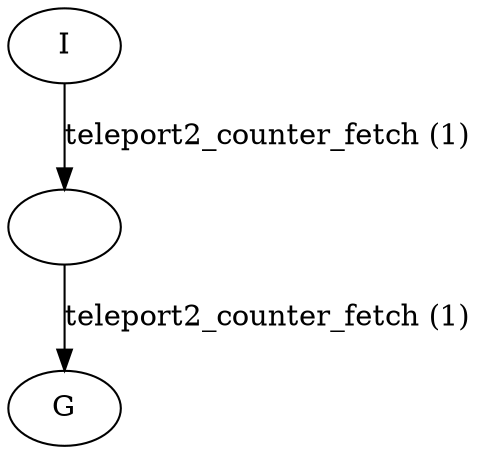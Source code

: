 digraph  {
1 [label=I];
2 [label=G];
3 [label=""];
1 -> 3  [key=0, label="teleport2_counter_fetch (1)"];
3 -> 2  [key=0, label="teleport2_counter_fetch (1)"];
}
